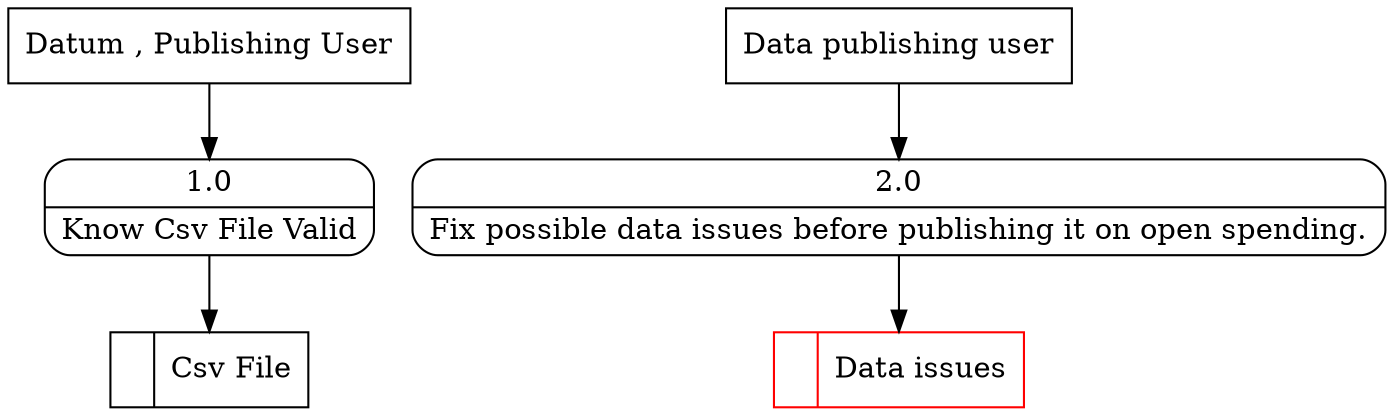 digraph dfd2{ 
node[shape=record]
200 [label="<f0>  |<f1> Csv File " ];
201 [label="Datum , Publishing User" shape=box];
202 [label="{<f0> 1.0|<f1> Know Csv File Valid }" shape=Mrecord];
2 [label="{<f0> 2.0|<f1> Fix possible data issues before publishing it on open spending. }" shape=Mrecord];
1000 [label="Data publishing user" shape=box];
1000 -> 2
1002 [label="<f0>  |<f1> Data issues " color=red];
2 -> 1002
201 -> 202
202 -> 200
}